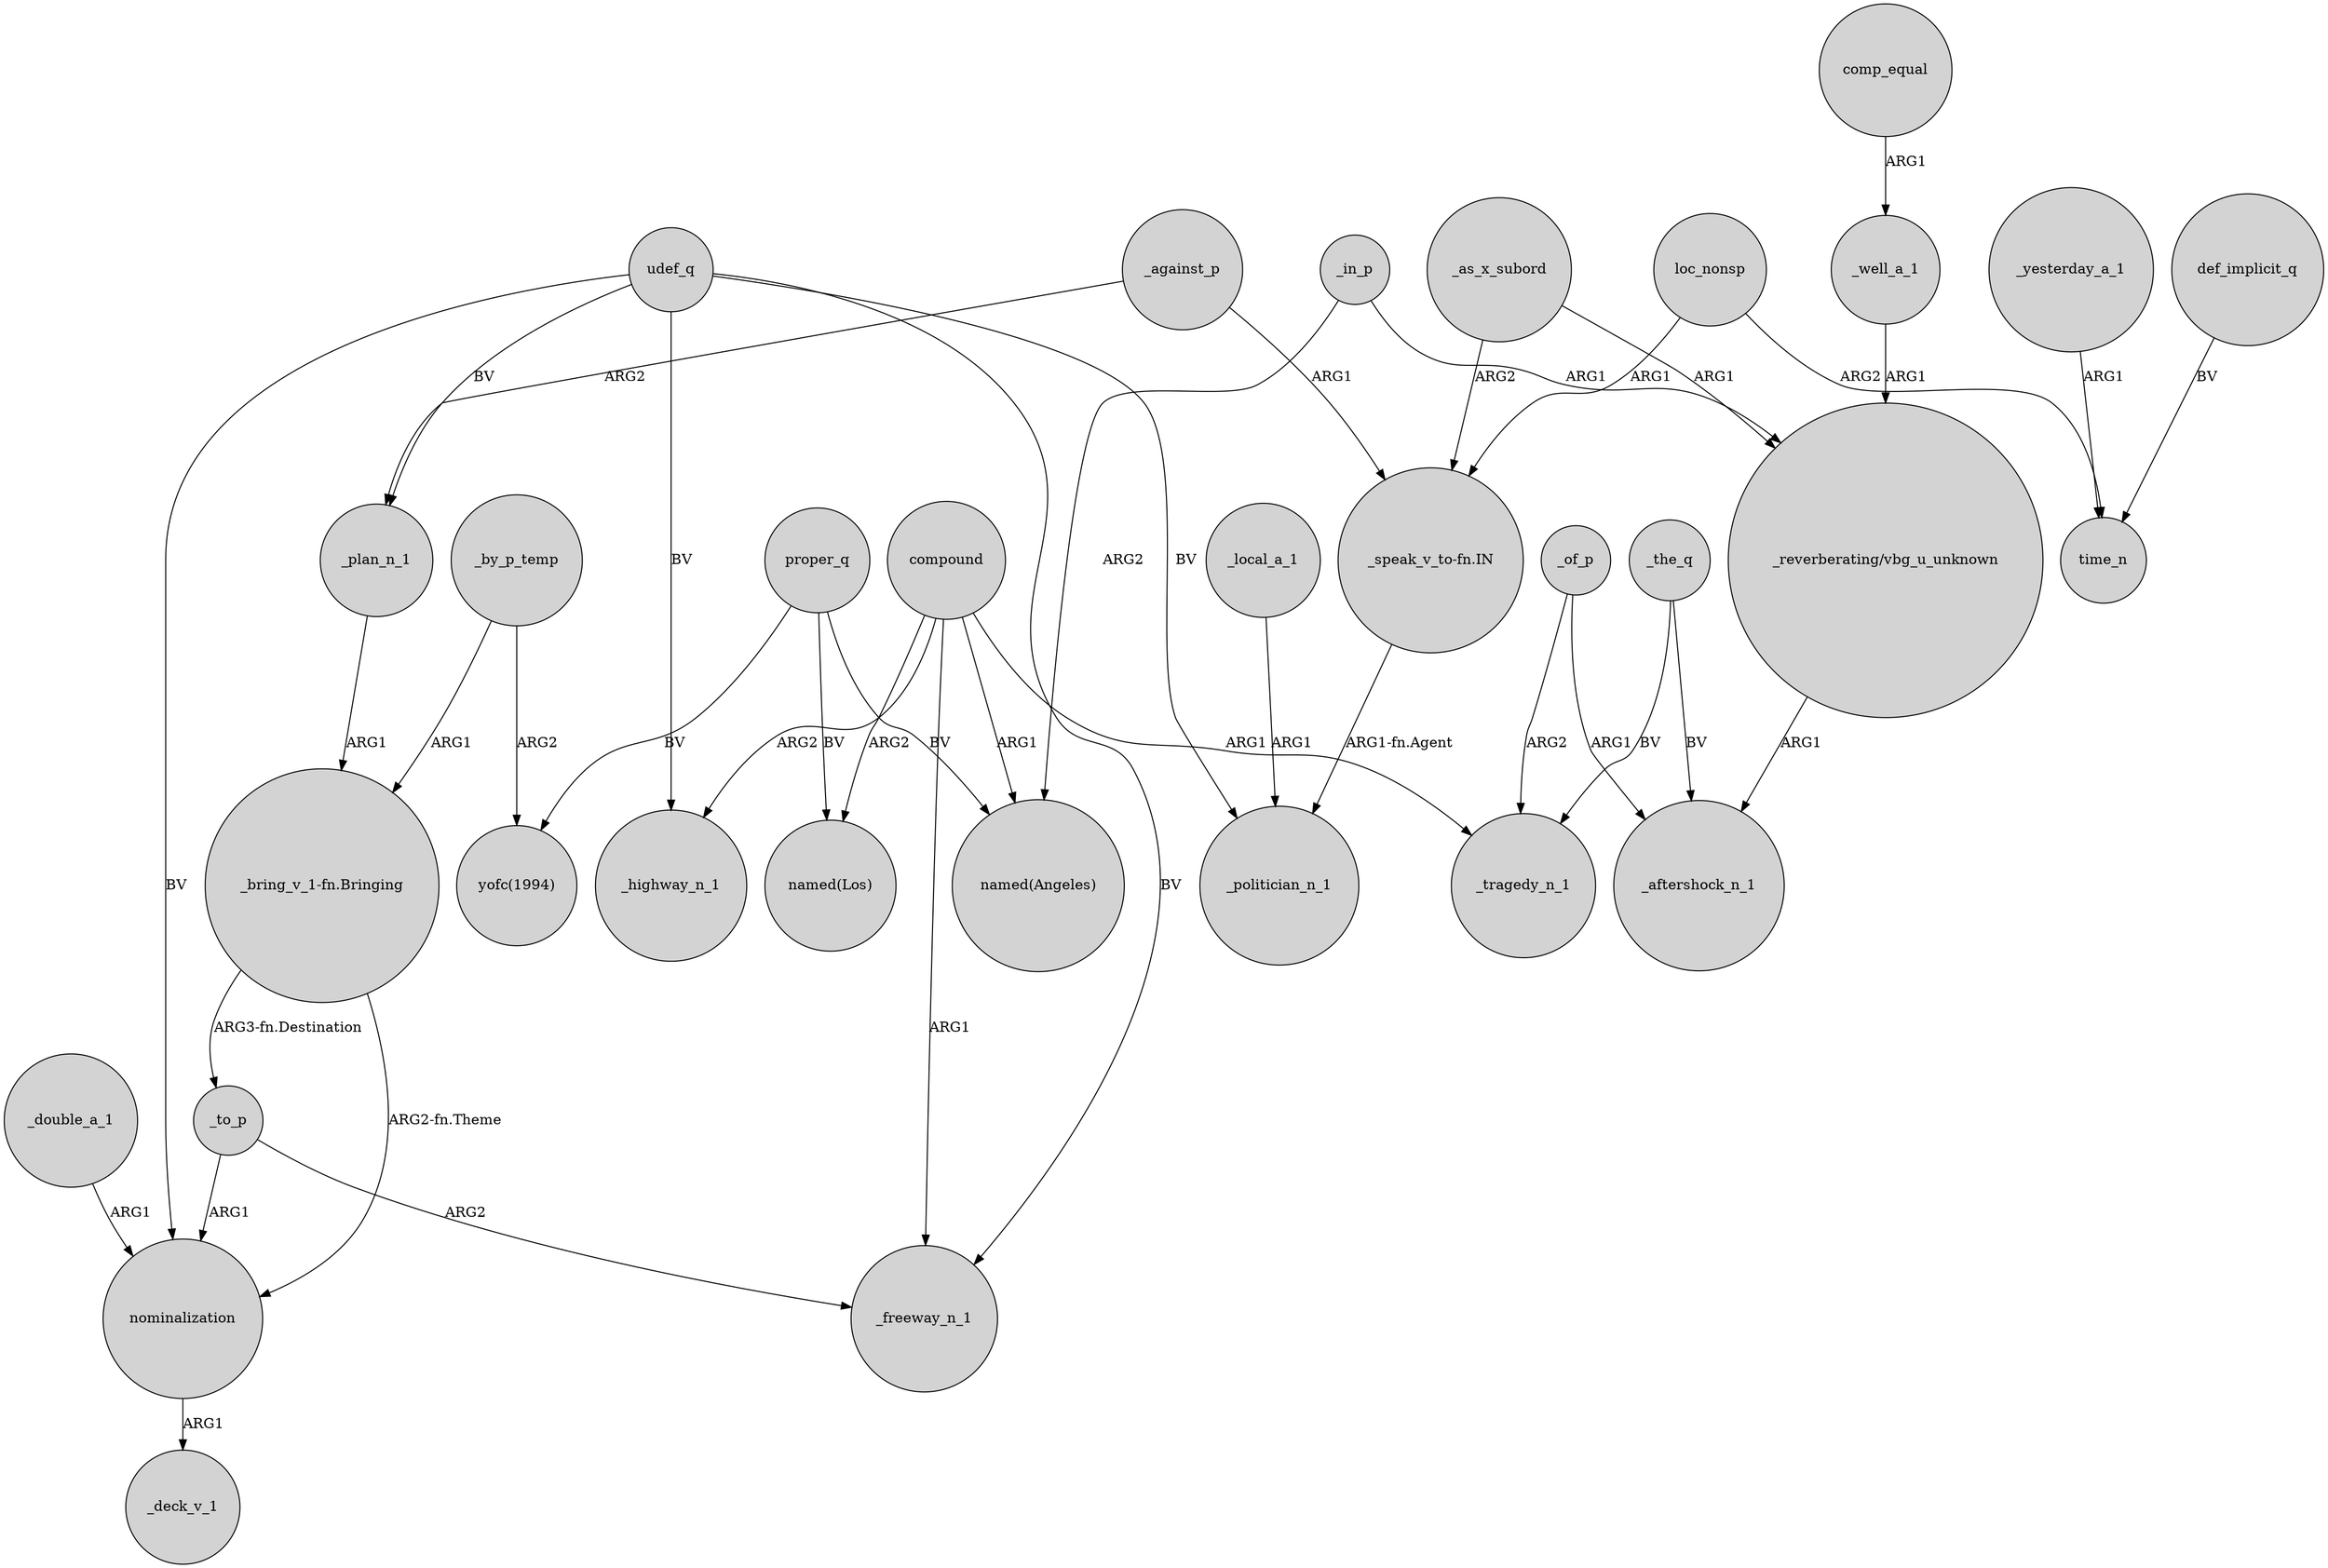 digraph {
	node [shape=circle style=filled]
	nominalization -> _deck_v_1 [label=ARG1]
	udef_q -> _highway_n_1 [label=BV]
	_yesterday_a_1 -> time_n [label=ARG1]
	_of_p -> _aftershock_n_1 [label=ARG1]
	loc_nonsp -> "_speak_v_to-fn.IN" [label=ARG1]
	_double_a_1 -> nominalization [label=ARG1]
	_to_p -> nominalization [label=ARG1]
	compound -> "named(Los)" [label=ARG2]
	_the_q -> _tragedy_n_1 [label=BV]
	proper_q -> "named(Los)" [label=BV]
	_by_p_temp -> "yofc(1994)" [label=ARG2]
	_in_p -> "_reverberating/vbg_u_unknown" [label=ARG1]
	compound -> _freeway_n_1 [label=ARG1]
	compound -> _highway_n_1 [label=ARG2]
	"_bring_v_1-fn.Bringing" -> _to_p [label="ARG3-fn.Destination"]
	_the_q -> _aftershock_n_1 [label=BV]
	proper_q -> "yofc(1994)" [label=BV]
	compound -> "named(Angeles)" [label=ARG1]
	loc_nonsp -> time_n [label=ARG2]
	udef_q -> _politician_n_1 [label=BV]
	_by_p_temp -> "_bring_v_1-fn.Bringing" [label=ARG1]
	comp_equal -> _well_a_1 [label=ARG1]
	"_reverberating/vbg_u_unknown" -> _aftershock_n_1 [label=ARG1]
	_local_a_1 -> _politician_n_1 [label=ARG1]
	_to_p -> _freeway_n_1 [label=ARG2]
	_in_p -> "named(Angeles)" [label=ARG2]
	udef_q -> _plan_n_1 [label=BV]
	_well_a_1 -> "_reverberating/vbg_u_unknown" [label=ARG1]
	_against_p -> "_speak_v_to-fn.IN" [label=ARG1]
	"_speak_v_to-fn.IN" -> _politician_n_1 [label="ARG1-fn.Agent"]
	_against_p -> _plan_n_1 [label=ARG2]
	compound -> _tragedy_n_1 [label=ARG1]
	udef_q -> nominalization [label=BV]
	_as_x_subord -> "_speak_v_to-fn.IN" [label=ARG2]
	_plan_n_1 -> "_bring_v_1-fn.Bringing" [label=ARG1]
	proper_q -> "named(Angeles)" [label=BV]
	_of_p -> _tragedy_n_1 [label=ARG2]
	_as_x_subord -> "_reverberating/vbg_u_unknown" [label=ARG1]
	"_bring_v_1-fn.Bringing" -> nominalization [label="ARG2-fn.Theme"]
	def_implicit_q -> time_n [label=BV]
	udef_q -> _freeway_n_1 [label=BV]
}
